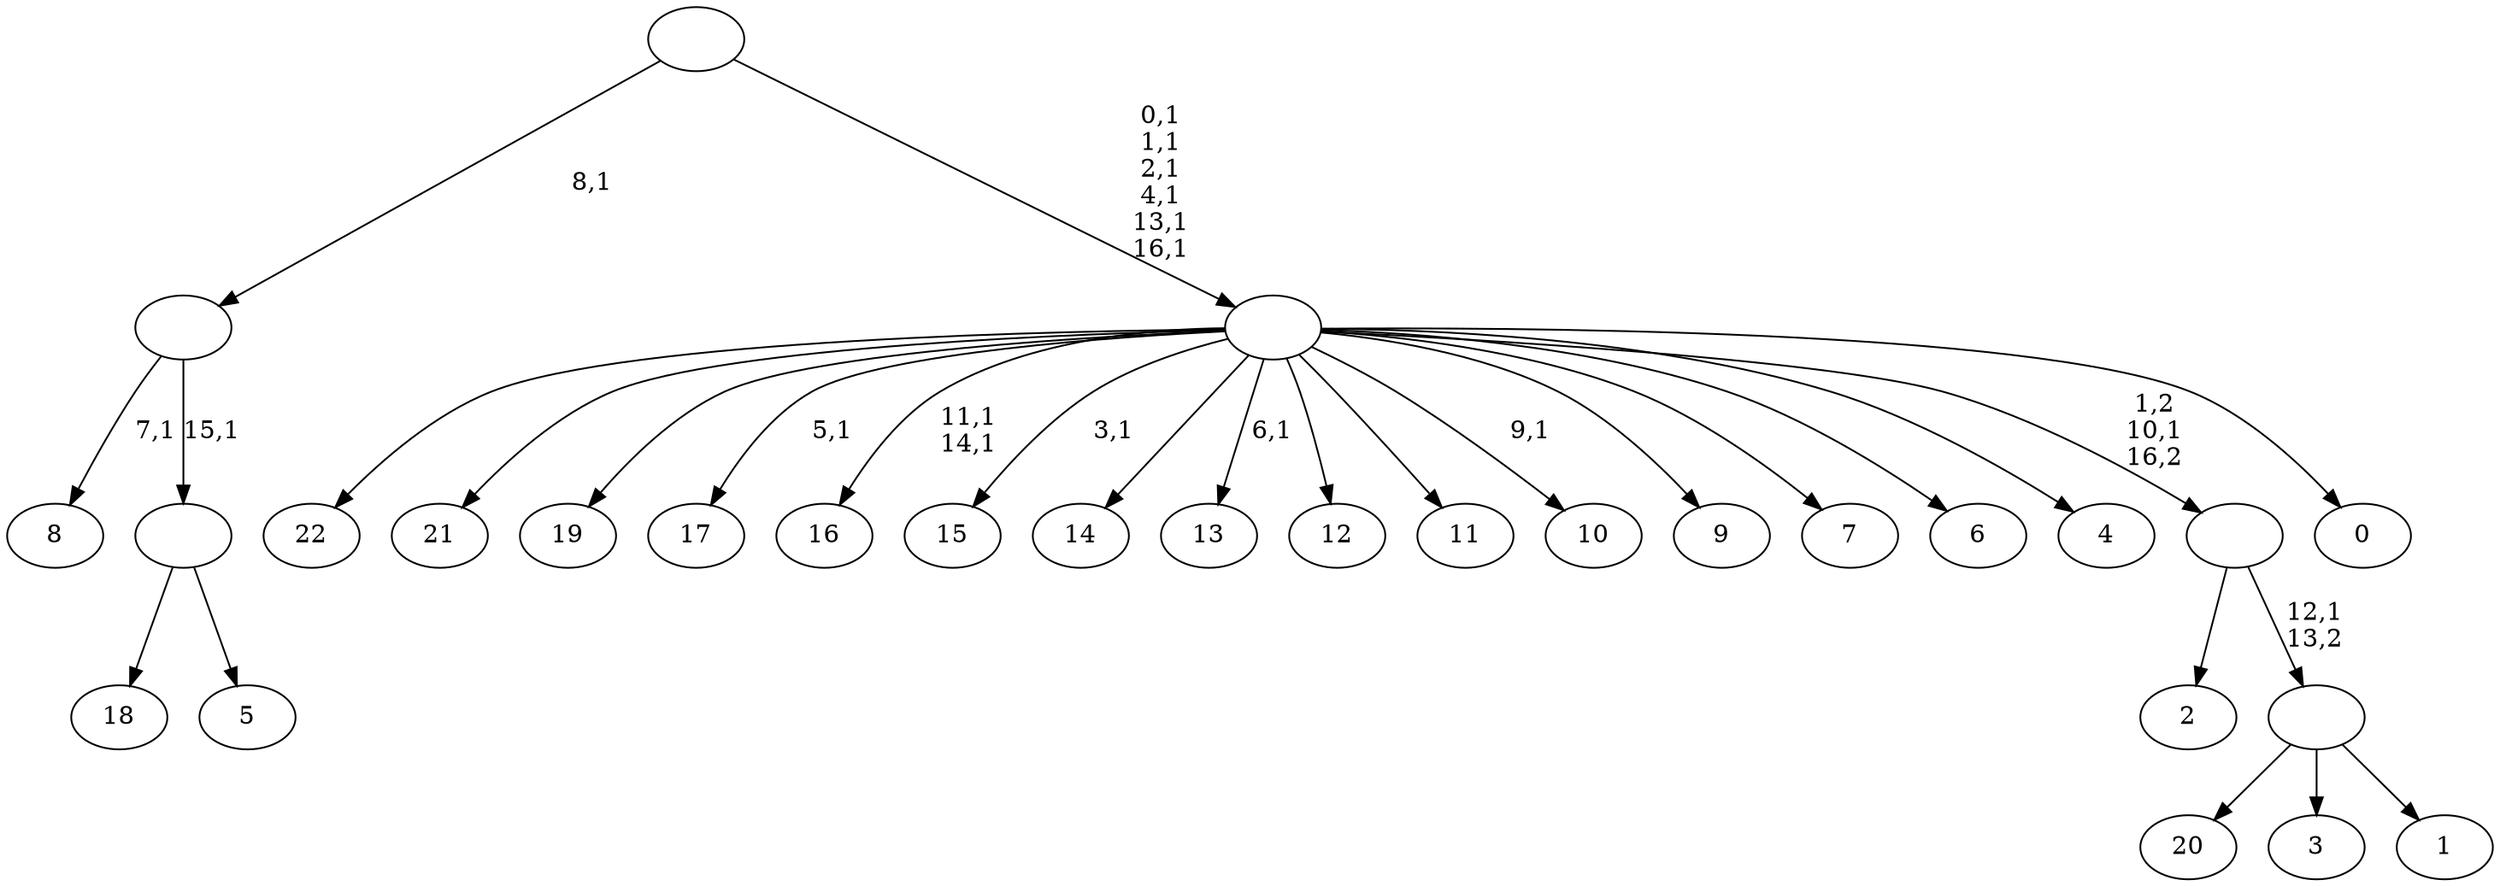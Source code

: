 digraph T {
	40 [label="22"]
	39 [label="21"]
	38 [label="20"]
	37 [label="19"]
	36 [label="18"]
	35 [label="17"]
	33 [label="16"]
	30 [label="15"]
	28 [label="14"]
	27 [label="13"]
	25 [label="12"]
	24 [label="11"]
	23 [label="10"]
	21 [label="9"]
	20 [label="8"]
	18 [label="7"]
	17 [label="6"]
	16 [label="5"]
	15 [label=""]
	14 [label=""]
	13 [label="4"]
	12 [label="3"]
	11 [label="2"]
	10 [label="1"]
	9 [label=""]
	8 [label=""]
	7 [label="0"]
	6 [label=""]
	0 [label=""]
	15 -> 36 [label=""]
	15 -> 16 [label=""]
	14 -> 20 [label="7,1"]
	14 -> 15 [label="15,1"]
	9 -> 38 [label=""]
	9 -> 12 [label=""]
	9 -> 10 [label=""]
	8 -> 11 [label=""]
	8 -> 9 [label="12,1\n13,2"]
	6 -> 23 [label="9,1"]
	6 -> 27 [label="6,1"]
	6 -> 30 [label="3,1"]
	6 -> 33 [label="11,1\n14,1"]
	6 -> 35 [label="5,1"]
	6 -> 40 [label=""]
	6 -> 39 [label=""]
	6 -> 37 [label=""]
	6 -> 28 [label=""]
	6 -> 25 [label=""]
	6 -> 24 [label=""]
	6 -> 21 [label=""]
	6 -> 18 [label=""]
	6 -> 17 [label=""]
	6 -> 13 [label=""]
	6 -> 8 [label="1,2\n10,1\n16,2"]
	6 -> 7 [label=""]
	0 -> 6 [label="0,1\n1,1\n2,1\n4,1\n13,1\n16,1"]
	0 -> 14 [label="8,1"]
}
